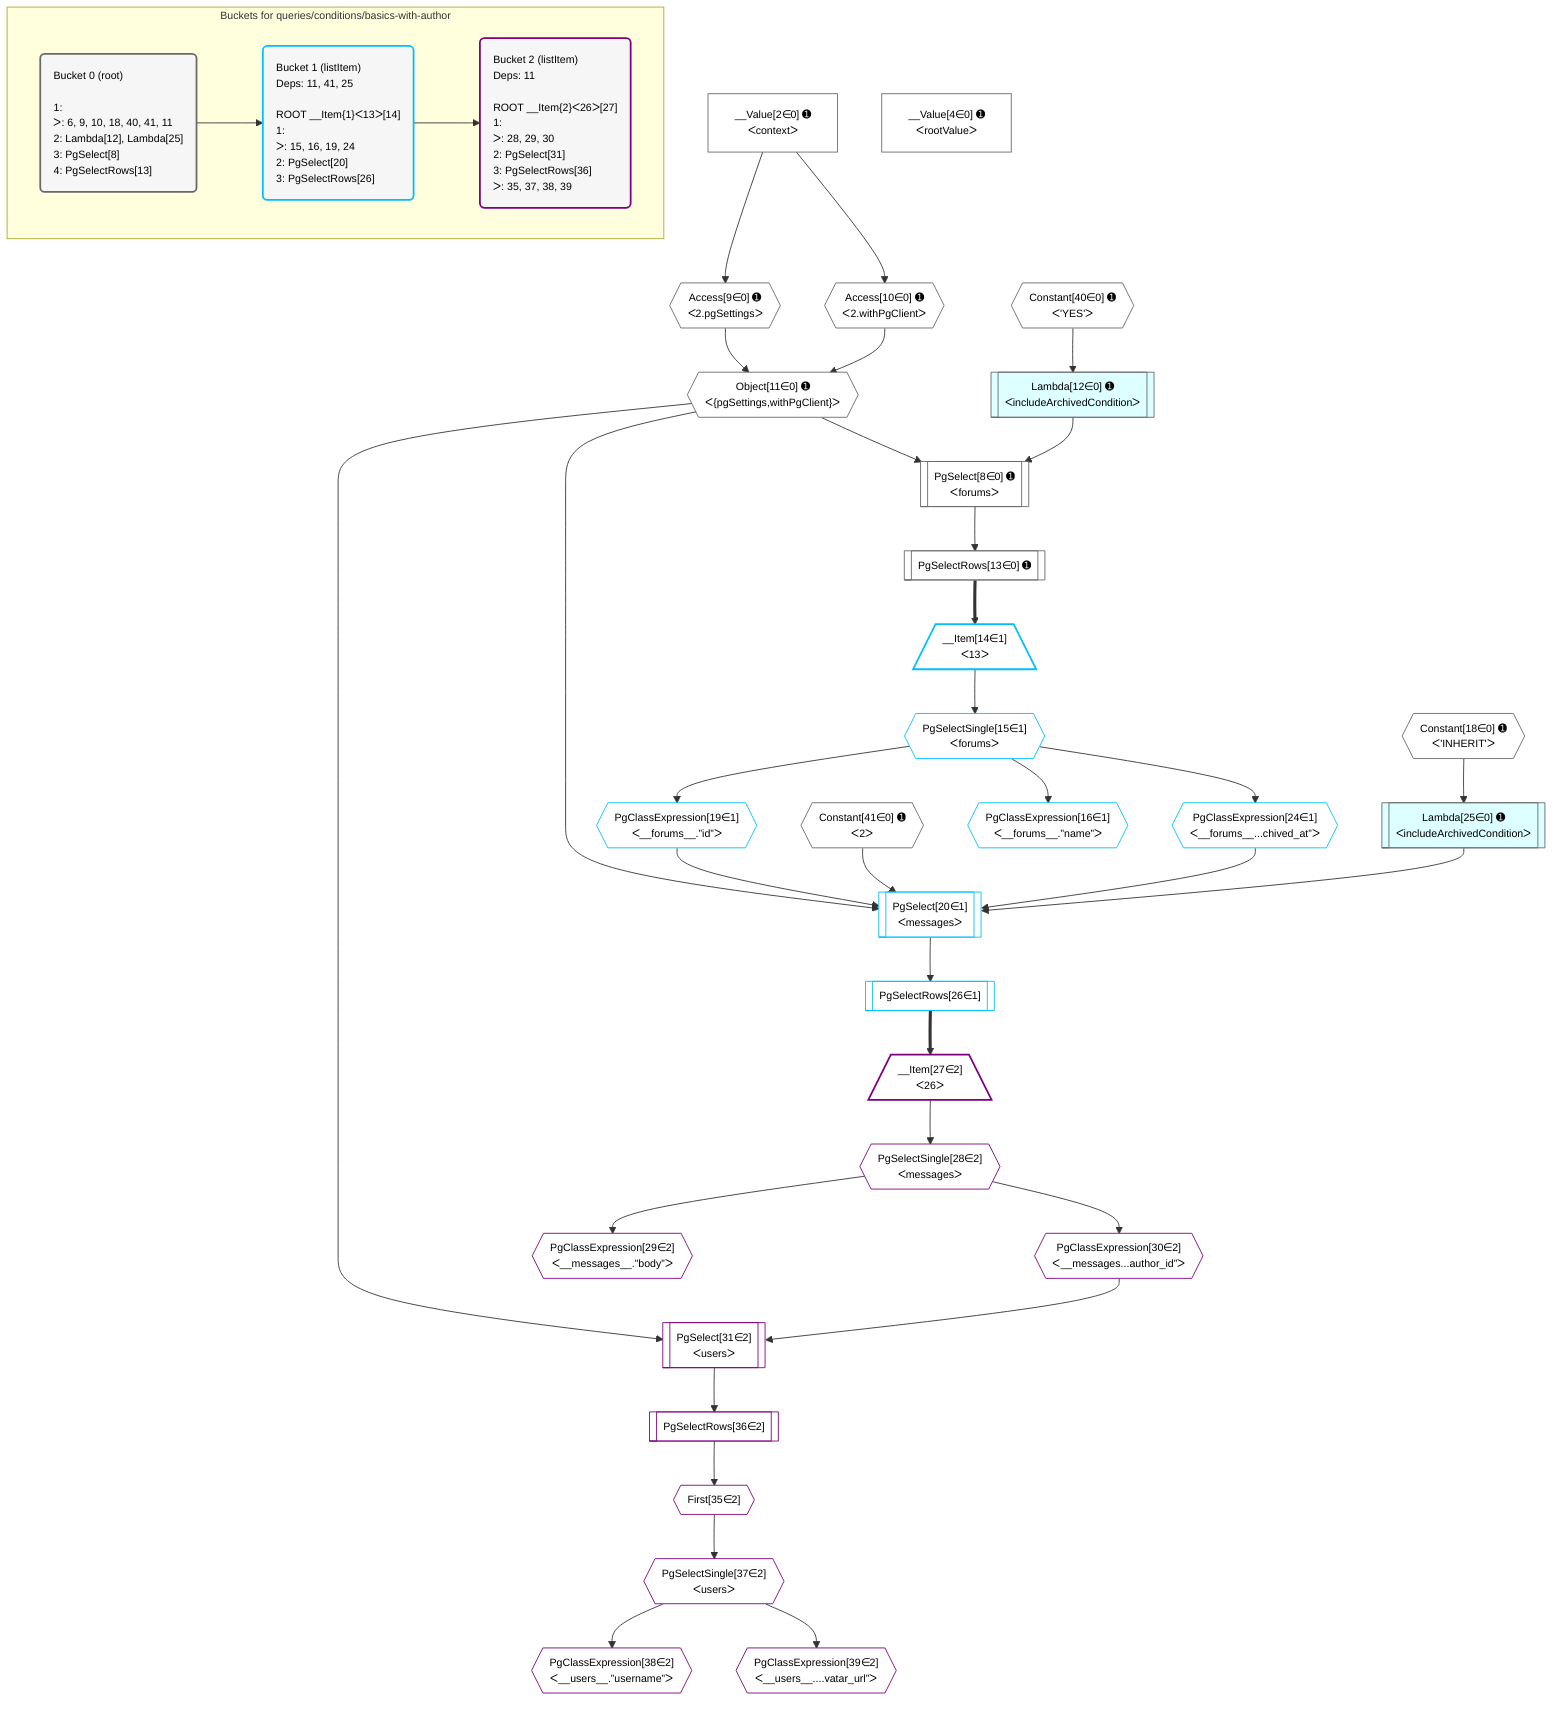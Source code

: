 %%{init: {'themeVariables': { 'fontSize': '12px'}}}%%
graph TD
    classDef path fill:#eee,stroke:#000,color:#000
    classDef plan fill:#fff,stroke-width:1px,color:#000
    classDef itemplan fill:#fff,stroke-width:2px,color:#000
    classDef unbatchedplan fill:#dff,stroke-width:1px,color:#000
    classDef sideeffectplan fill:#fcc,stroke-width:2px,color:#000
    classDef bucket fill:#f6f6f6,color:#000,stroke-width:2px,text-align:left


    %% plan dependencies
    PgSelect8[["PgSelect[8∈0] ➊<br />ᐸforumsᐳ"]]:::plan
    Object11{{"Object[11∈0] ➊<br />ᐸ{pgSettings,withPgClient}ᐳ"}}:::plan
    Lambda12[["Lambda[12∈0] ➊<br />ᐸincludeArchivedConditionᐳ"]]:::unbatchedplan
    Object11 & Lambda12 --> PgSelect8
    Access9{{"Access[9∈0] ➊<br />ᐸ2.pgSettingsᐳ"}}:::plan
    Access10{{"Access[10∈0] ➊<br />ᐸ2.withPgClientᐳ"}}:::plan
    Access9 & Access10 --> Object11
    __Value2["__Value[2∈0] ➊<br />ᐸcontextᐳ"]:::plan
    __Value2 --> Access9
    __Value2 --> Access10
    Constant40{{"Constant[40∈0] ➊<br />ᐸ'YES'ᐳ"}}:::plan
    Constant40 --> Lambda12
    PgSelectRows13[["PgSelectRows[13∈0] ➊"]]:::plan
    PgSelect8 --> PgSelectRows13
    Lambda25[["Lambda[25∈0] ➊<br />ᐸincludeArchivedConditionᐳ"]]:::unbatchedplan
    Constant18{{"Constant[18∈0] ➊<br />ᐸ'INHERIT'ᐳ"}}:::plan
    Constant18 --> Lambda25
    __Value4["__Value[4∈0] ➊<br />ᐸrootValueᐳ"]:::plan
    Constant41{{"Constant[41∈0] ➊<br />ᐸ2ᐳ"}}:::plan
    PgSelect20[["PgSelect[20∈1]<br />ᐸmessagesᐳ"]]:::plan
    PgClassExpression19{{"PgClassExpression[19∈1]<br />ᐸ__forums__.”id”ᐳ"}}:::plan
    PgClassExpression24{{"PgClassExpression[24∈1]<br />ᐸ__forums__...chived_at”ᐳ"}}:::plan
    Object11 & PgClassExpression19 & Constant41 & PgClassExpression24 & Lambda25 --> PgSelect20
    __Item14[/"__Item[14∈1]<br />ᐸ13ᐳ"\]:::itemplan
    PgSelectRows13 ==> __Item14
    PgSelectSingle15{{"PgSelectSingle[15∈1]<br />ᐸforumsᐳ"}}:::plan
    __Item14 --> PgSelectSingle15
    PgClassExpression16{{"PgClassExpression[16∈1]<br />ᐸ__forums__.”name”ᐳ"}}:::plan
    PgSelectSingle15 --> PgClassExpression16
    PgSelectSingle15 --> PgClassExpression19
    PgSelectSingle15 --> PgClassExpression24
    PgSelectRows26[["PgSelectRows[26∈1]"]]:::plan
    PgSelect20 --> PgSelectRows26
    PgSelect31[["PgSelect[31∈2]<br />ᐸusersᐳ"]]:::plan
    PgClassExpression30{{"PgClassExpression[30∈2]<br />ᐸ__messages...author_id”ᐳ"}}:::plan
    Object11 & PgClassExpression30 --> PgSelect31
    __Item27[/"__Item[27∈2]<br />ᐸ26ᐳ"\]:::itemplan
    PgSelectRows26 ==> __Item27
    PgSelectSingle28{{"PgSelectSingle[28∈2]<br />ᐸmessagesᐳ"}}:::plan
    __Item27 --> PgSelectSingle28
    PgClassExpression29{{"PgClassExpression[29∈2]<br />ᐸ__messages__.”body”ᐳ"}}:::plan
    PgSelectSingle28 --> PgClassExpression29
    PgSelectSingle28 --> PgClassExpression30
    First35{{"First[35∈2]"}}:::plan
    PgSelectRows36[["PgSelectRows[36∈2]"]]:::plan
    PgSelectRows36 --> First35
    PgSelect31 --> PgSelectRows36
    PgSelectSingle37{{"PgSelectSingle[37∈2]<br />ᐸusersᐳ"}}:::plan
    First35 --> PgSelectSingle37
    PgClassExpression38{{"PgClassExpression[38∈2]<br />ᐸ__users__.”username”ᐳ"}}:::plan
    PgSelectSingle37 --> PgClassExpression38
    PgClassExpression39{{"PgClassExpression[39∈2]<br />ᐸ__users__....vatar_url”ᐳ"}}:::plan
    PgSelectSingle37 --> PgClassExpression39

    %% define steps

    subgraph "Buckets for queries/conditions/basics-with-author"
    Bucket0("Bucket 0 (root)<br /><br />1: <br />ᐳ: 6, 9, 10, 18, 40, 41, 11<br />2: Lambda[12], Lambda[25]<br />3: PgSelect[8]<br />4: PgSelectRows[13]"):::bucket
    classDef bucket0 stroke:#696969
    class Bucket0,__Value2,__Value4,PgSelect8,Access9,Access10,Object11,Lambda12,PgSelectRows13,Constant18,Lambda25,Constant40,Constant41 bucket0
    Bucket1("Bucket 1 (listItem)<br />Deps: 11, 41, 25<br /><br />ROOT __Item{1}ᐸ13ᐳ[14]<br />1: <br />ᐳ: 15, 16, 19, 24<br />2: PgSelect[20]<br />3: PgSelectRows[26]"):::bucket
    classDef bucket1 stroke:#00bfff
    class Bucket1,__Item14,PgSelectSingle15,PgClassExpression16,PgClassExpression19,PgSelect20,PgClassExpression24,PgSelectRows26 bucket1
    Bucket2("Bucket 2 (listItem)<br />Deps: 11<br /><br />ROOT __Item{2}ᐸ26ᐳ[27]<br />1: <br />ᐳ: 28, 29, 30<br />2: PgSelect[31]<br />3: PgSelectRows[36]<br />ᐳ: 35, 37, 38, 39"):::bucket
    classDef bucket2 stroke:#7f007f
    class Bucket2,__Item27,PgSelectSingle28,PgClassExpression29,PgClassExpression30,PgSelect31,First35,PgSelectRows36,PgSelectSingle37,PgClassExpression38,PgClassExpression39 bucket2
    Bucket0 --> Bucket1
    Bucket1 --> Bucket2
    end